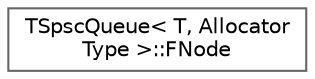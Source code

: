 digraph "Graphical Class Hierarchy"
{
 // INTERACTIVE_SVG=YES
 // LATEX_PDF_SIZE
  bgcolor="transparent";
  edge [fontname=Helvetica,fontsize=10,labelfontname=Helvetica,labelfontsize=10];
  node [fontname=Helvetica,fontsize=10,shape=box,height=0.2,width=0.4];
  rankdir="LR";
  Node0 [id="Node000000",label="TSpscQueue\< T, Allocator\lType \>::FNode",height=0.2,width=0.4,color="grey40", fillcolor="white", style="filled",URL="$de/dd9/structTSpscQueue_1_1FNode.html",tooltip=" "];
}
